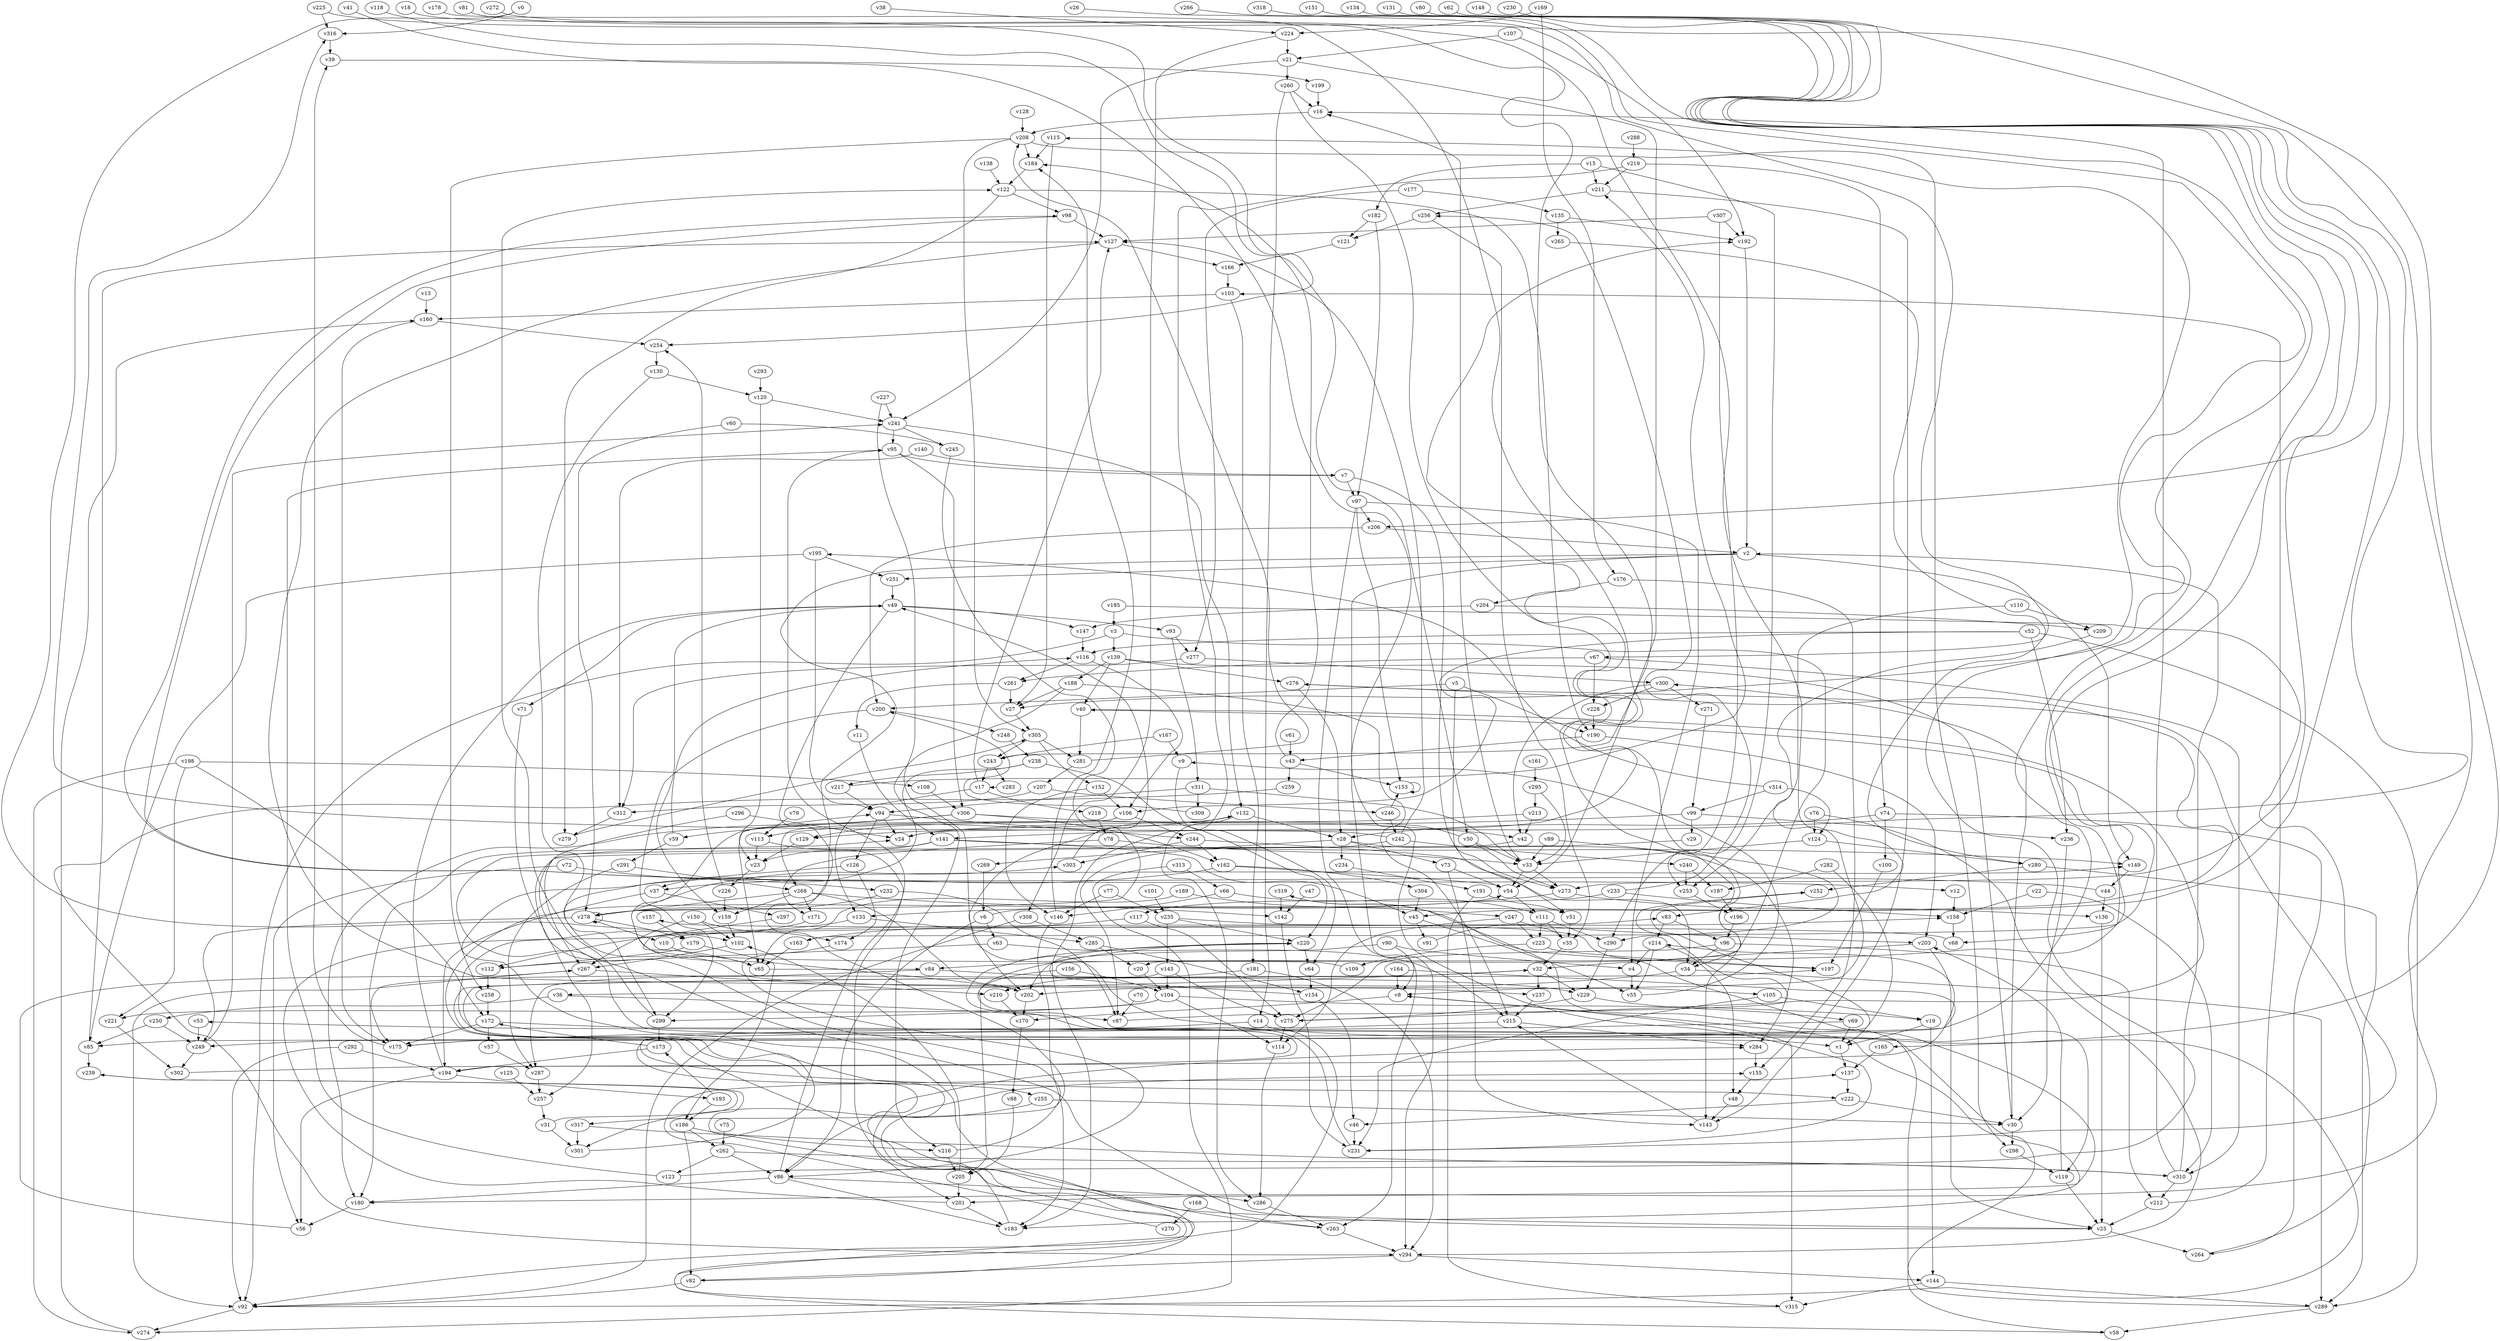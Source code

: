 // Benchmark game 478 - 320 vertices
// time_bound: 36
// targets: v178
digraph G {
    v0 [name="v0", player=0];
    v1 [name="v1", player=1];
    v2 [name="v2", player=1];
    v3 [name="v3", player=1];
    v4 [name="v4", player=1];
    v5 [name="v5", player=0];
    v6 [name="v6", player=1];
    v7 [name="v7", player=1];
    v8 [name="v8", player=0];
    v9 [name="v9", player=0];
    v10 [name="v10", player=0];
    v11 [name="v11", player=1];
    v12 [name="v12", player=0];
    v13 [name="v13", player=0];
    v14 [name="v14", player=1];
    v15 [name="v15", player=0];
    v16 [name="v16", player=0];
    v17 [name="v17", player=1];
    v18 [name="v18", player=1];
    v19 [name="v19", player=1];
    v20 [name="v20", player=1];
    v21 [name="v21", player=0];
    v22 [name="v22", player=0];
    v23 [name="v23", player=1];
    v24 [name="v24", player=0];
    v25 [name="v25", player=1];
    v26 [name="v26", player=1];
    v27 [name="v27", player=1];
    v28 [name="v28", player=1];
    v29 [name="v29", player=1];
    v30 [name="v30", player=0];
    v31 [name="v31", player=1];
    v32 [name="v32", player=0];
    v33 [name="v33", player=1];
    v34 [name="v34", player=0];
    v35 [name="v35", player=1];
    v36 [name="v36", player=1];
    v37 [name="v37", player=0];
    v38 [name="v38", player=0];
    v39 [name="v39", player=1];
    v40 [name="v40", player=1];
    v41 [name="v41", player=0];
    v42 [name="v42", player=0];
    v43 [name="v43", player=1];
    v44 [name="v44", player=0];
    v45 [name="v45", player=1];
    v46 [name="v46", player=0];
    v47 [name="v47", player=1];
    v48 [name="v48", player=0];
    v49 [name="v49", player=1];
    v50 [name="v50", player=0];
    v51 [name="v51", player=1];
    v52 [name="v52", player=0];
    v53 [name="v53", player=1];
    v54 [name="v54", player=1];
    v55 [name="v55", player=0];
    v56 [name="v56", player=0];
    v57 [name="v57", player=0];
    v58 [name="v58", player=1];
    v59 [name="v59", player=0];
    v60 [name="v60", player=0];
    v61 [name="v61", player=0];
    v62 [name="v62", player=1];
    v63 [name="v63", player=0];
    v64 [name="v64", player=0];
    v65 [name="v65", player=1];
    v66 [name="v66", player=0];
    v67 [name="v67", player=0];
    v68 [name="v68", player=0];
    v69 [name="v69", player=1];
    v70 [name="v70", player=1];
    v71 [name="v71", player=0];
    v72 [name="v72", player=1];
    v73 [name="v73", player=0];
    v74 [name="v74", player=0];
    v75 [name="v75", player=0];
    v76 [name="v76", player=0];
    v77 [name="v77", player=0];
    v78 [name="v78", player=0];
    v79 [name="v79", player=0];
    v80 [name="v80", player=1];
    v81 [name="v81", player=1];
    v82 [name="v82", player=1];
    v83 [name="v83", player=1];
    v84 [name="v84", player=0];
    v85 [name="v85", player=0];
    v86 [name="v86", player=1];
    v87 [name="v87", player=1];
    v88 [name="v88", player=0];
    v89 [name="v89", player=1];
    v90 [name="v90", player=0];
    v91 [name="v91", player=0];
    v92 [name="v92", player=0];
    v93 [name="v93", player=1];
    v94 [name="v94", player=0];
    v95 [name="v95", player=0];
    v96 [name="v96", player=1];
    v97 [name="v97", player=1];
    v98 [name="v98", player=0];
    v99 [name="v99", player=0];
    v100 [name="v100", player=0];
    v101 [name="v101", player=1];
    v102 [name="v102", player=0];
    v103 [name="v103", player=0];
    v104 [name="v104", player=0];
    v105 [name="v105", player=0];
    v106 [name="v106", player=1];
    v107 [name="v107", player=1];
    v108 [name="v108", player=0];
    v109 [name="v109", player=1];
    v110 [name="v110", player=1];
    v111 [name="v111", player=1];
    v112 [name="v112", player=1];
    v113 [name="v113", player=0];
    v114 [name="v114", player=1];
    v115 [name="v115", player=0];
    v116 [name="v116", player=0];
    v117 [name="v117", player=0];
    v118 [name="v118", player=1];
    v119 [name="v119", player=0];
    v120 [name="v120", player=1];
    v121 [name="v121", player=1];
    v122 [name="v122", player=0];
    v123 [name="v123", player=1];
    v124 [name="v124", player=1];
    v125 [name="v125", player=0];
    v126 [name="v126", player=1];
    v127 [name="v127", player=0];
    v128 [name="v128", player=0];
    v129 [name="v129", player=0];
    v130 [name="v130", player=0];
    v131 [name="v131", player=1];
    v132 [name="v132", player=0];
    v133 [name="v133", player=1];
    v134 [name="v134", player=1];
    v135 [name="v135", player=0];
    v136 [name="v136", player=0];
    v137 [name="v137", player=0];
    v138 [name="v138", player=1];
    v139 [name="v139", player=1];
    v140 [name="v140", player=0];
    v141 [name="v141", player=0];
    v142 [name="v142", player=1];
    v143 [name="v143", player=1];
    v144 [name="v144", player=1];
    v145 [name="v145", player=0];
    v146 [name="v146", player=1];
    v147 [name="v147", player=0];
    v148 [name="v148", player=0];
    v149 [name="v149", player=1];
    v150 [name="v150", player=1];
    v151 [name="v151", player=1];
    v152 [name="v152", player=1];
    v153 [name="v153", player=1];
    v154 [name="v154", player=1];
    v155 [name="v155", player=1];
    v156 [name="v156", player=0];
    v157 [name="v157", player=0];
    v158 [name="v158", player=0];
    v159 [name="v159", player=1];
    v160 [name="v160", player=0];
    v161 [name="v161", player=1];
    v162 [name="v162", player=0];
    v163 [name="v163", player=1];
    v164 [name="v164", player=0];
    v165 [name="v165", player=0];
    v166 [name="v166", player=1];
    v167 [name="v167", player=0];
    v168 [name="v168", player=0];
    v169 [name="v169", player=1];
    v170 [name="v170", player=1];
    v171 [name="v171", player=1];
    v172 [name="v172", player=0];
    v173 [name="v173", player=0];
    v174 [name="v174", player=0];
    v175 [name="v175", player=0];
    v176 [name="v176", player=1];
    v177 [name="v177", player=1];
    v178 [name="v178", player=0, target=1];
    v179 [name="v179", player=0];
    v180 [name="v180", player=1];
    v181 [name="v181", player=0];
    v182 [name="v182", player=0];
    v183 [name="v183", player=0];
    v184 [name="v184", player=0];
    v185 [name="v185", player=1];
    v186 [name="v186", player=0];
    v187 [name="v187", player=1];
    v188 [name="v188", player=0];
    v189 [name="v189", player=0];
    v190 [name="v190", player=0];
    v191 [name="v191", player=0];
    v192 [name="v192", player=1];
    v193 [name="v193", player=0];
    v194 [name="v194", player=1];
    v195 [name="v195", player=1];
    v196 [name="v196", player=1];
    v197 [name="v197", player=1];
    v198 [name="v198", player=1];
    v199 [name="v199", player=1];
    v200 [name="v200", player=0];
    v201 [name="v201", player=0];
    v202 [name="v202", player=1];
    v203 [name="v203", player=1];
    v204 [name="v204", player=1];
    v205 [name="v205", player=0];
    v206 [name="v206", player=0];
    v207 [name="v207", player=1];
    v208 [name="v208", player=0];
    v209 [name="v209", player=0];
    v210 [name="v210", player=1];
    v211 [name="v211", player=1];
    v212 [name="v212", player=0];
    v213 [name="v213", player=1];
    v214 [name="v214", player=0];
    v215 [name="v215", player=1];
    v216 [name="v216", player=1];
    v217 [name="v217", player=0];
    v218 [name="v218", player=0];
    v219 [name="v219", player=0];
    v220 [name="v220", player=0];
    v221 [name="v221", player=1];
    v222 [name="v222", player=0];
    v223 [name="v223", player=0];
    v224 [name="v224", player=1];
    v225 [name="v225", player=0];
    v226 [name="v226", player=1];
    v227 [name="v227", player=0];
    v228 [name="v228", player=1];
    v229 [name="v229", player=1];
    v230 [name="v230", player=1];
    v231 [name="v231", player=1];
    v232 [name="v232", player=1];
    v233 [name="v233", player=0];
    v234 [name="v234", player=0];
    v235 [name="v235", player=1];
    v236 [name="v236", player=0];
    v237 [name="v237", player=1];
    v238 [name="v238", player=1];
    v239 [name="v239", player=0];
    v240 [name="v240", player=0];
    v241 [name="v241", player=0];
    v242 [name="v242", player=1];
    v243 [name="v243", player=0];
    v244 [name="v244", player=0];
    v245 [name="v245", player=0];
    v246 [name="v246", player=1];
    v247 [name="v247", player=0];
    v248 [name="v248", player=0];
    v249 [name="v249", player=0];
    v250 [name="v250", player=0];
    v251 [name="v251", player=0];
    v252 [name="v252", player=0];
    v253 [name="v253", player=1];
    v254 [name="v254", player=0];
    v255 [name="v255", player=0];
    v256 [name="v256", player=0];
    v257 [name="v257", player=0];
    v258 [name="v258", player=0];
    v259 [name="v259", player=0];
    v260 [name="v260", player=0];
    v261 [name="v261", player=1];
    v262 [name="v262", player=1];
    v263 [name="v263", player=1];
    v264 [name="v264", player=1];
    v265 [name="v265", player=0];
    v266 [name="v266", player=1];
    v267 [name="v267", player=1];
    v268 [name="v268", player=1];
    v269 [name="v269", player=1];
    v270 [name="v270", player=1];
    v271 [name="v271", player=0];
    v272 [name="v272", player=1];
    v273 [name="v273", player=1];
    v274 [name="v274", player=1];
    v275 [name="v275", player=0];
    v276 [name="v276", player=0];
    v277 [name="v277", player=1];
    v278 [name="v278", player=0];
    v279 [name="v279", player=0];
    v280 [name="v280", player=0];
    v281 [name="v281", player=1];
    v282 [name="v282", player=1];
    v283 [name="v283", player=1];
    v284 [name="v284", player=0];
    v285 [name="v285", player=1];
    v286 [name="v286", player=1];
    v287 [name="v287", player=1];
    v288 [name="v288", player=0];
    v289 [name="v289", player=0];
    v290 [name="v290", player=0];
    v291 [name="v291", player=0];
    v292 [name="v292", player=1];
    v293 [name="v293", player=0];
    v294 [name="v294", player=1];
    v295 [name="v295", player=1];
    v296 [name="v296", player=0];
    v297 [name="v297", player=0];
    v298 [name="v298", player=0];
    v299 [name="v299", player=1];
    v300 [name="v300", player=0];
    v301 [name="v301", player=0];
    v302 [name="v302", player=0];
    v303 [name="v303", player=1];
    v304 [name="v304", player=0];
    v305 [name="v305", player=0];
    v306 [name="v306", player=1];
    v307 [name="v307", player=1];
    v308 [name="v308", player=1];
    v309 [name="v309", player=1];
    v310 [name="v310", player=0];
    v311 [name="v311", player=0];
    v312 [name="v312", player=0];
    v313 [name="v313", player=1];
    v314 [name="v314", player=1];
    v315 [name="v315", player=1];
    v316 [name="v316", player=1];
    v317 [name="v317", player=1];
    v318 [name="v318", player=1];
    v319 [name="v319", player=0];

    v0 -> v102 [constraint="t >= 3"];
    v1 -> v137;
    v2 -> v278 [constraint="t < 8"];
    v3 -> v139;
    v4 -> v55;
    v5 -> v51;
    v6 -> v276 [constraint="t >= 5"];
    v7 -> v97;
    v8 -> v315;
    v9 -> v64;
    v10 -> v83 [constraint="t mod 4 == 3"];
    v11 -> v141;
    v12 -> v158;
    v13 -> v160;
    v14 -> v119;
    v15 -> v211;
    v16 -> v208;
    v17 -> v133;
    v18 -> v254 [constraint="t < 13"];
    v19 -> v1;
    v20 -> v104;
    v21 -> v241;
    v22 -> v310;
    v23 -> v226;
    v24 -> v192 [constraint="t < 5"];
    v25 -> v155 [constraint="t mod 2 == 1"];
    v26 -> v67 [constraint="t >= 5"];
    v27 -> v305;
    v28 -> v284;
    v29 -> v25 [constraint="t < 13"];
    v30 -> v300;
    v31 -> v239 [constraint="t mod 5 == 3"];
    v32 -> v229;
    v33 -> v54;
    v34 -> v289;
    v35 -> v32;
    v36 -> v250;
    v37 -> v194;
    v38 -> v224 [constraint="t >= 4"];
    v39 -> v199;
    v40 -> v281;
    v41 -> v231 [constraint="t >= 1"];
    v42 -> v1 [constraint="t < 14"];
    v43 -> v153;
    v44 -> v98 [constraint="t < 12"];
    v45 -> v91;
    v46 -> v231;
    v47 -> v142;
    v48 -> v143;
    v49 -> v317 [constraint="t mod 4 == 1"];
    v50 -> v129 [constraint="t >= 1"];
    v51 -> v35;
    v52 -> v106 [constraint="t >= 5"];
    v53 -> v249;
    v54 -> v111;
    v55 -> v9 [constraint="t mod 3 == 2"];
    v56 -> v267 [constraint="t >= 5"];
    v57 -> v287;
    v58 -> v132 [constraint="t >= 2"];
    v59 -> v116 [constraint="t mod 3 == 1"];
    v60 -> v245;
    v61 -> v43;
    v62 -> v45 [constraint="t mod 4 == 0"];
    v63 -> v112;
    v64 -> v154;
    v65 -> v84 [constraint="t < 7"];
    v66 -> v146;
    v67 -> v310;
    v68 -> v157 [constraint="t >= 5"];
    v69 -> v222 [constraint="t >= 1"];
    v70 -> v87;
    v71 -> v257;
    v72 -> v56;
    v73 -> v143;
    v74 -> v264;
    v75 -> v262;
    v76 -> v294 [constraint="t < 14"];
    v77 -> v235;
    v78 -> v171;
    v79 -> v113;
    v80 -> v206 [constraint="t mod 4 == 1"];
    v81 -> v243 [constraint="t mod 2 == 0"];
    v82 -> v284 [constraint="t >= 3"];
    v83 -> v96;
    v84 -> v175;
    v85 -> v127;
    v86 -> v95;
    v87 -> v252 [constraint="t >= 4"];
    v88 -> v205;
    v89 -> v290 [constraint="t mod 4 == 0"];
    v90 -> v8 [constraint="t >= 5"];
    v91 -> v35 [constraint="t < 9"];
    v92 -> v53 [constraint="t >= 5"];
    v93 -> v277;
    v94 -> v24;
    v95 -> v306;
    v96 -> v275;
    v97 -> v153;
    v98 -> v12 [constraint="t < 15"];
    v99 -> v129;
    v100 -> v197;
    v101 -> v235;
    v102 -> v267;
    v103 -> v181;
    v104 -> v221 [constraint="t < 6"];
    v105 -> v231;
    v106 -> v23 [constraint="t >= 4"];
    v107 -> v21;
    v108 -> v306;
    v109 -> v303 [constraint="t < 15"];
    v110 -> v209;
    v111 -> v223;
    v112 -> v258;
    v113 -> v201;
    v114 -> v286;
    v115 -> v184;
    v116 -> v261;
    v117 -> v275;
    v118 -> v50 [constraint="t >= 1"];
    v119 -> v25;
    v120 -> v241;
    v121 -> v166;
    v122 -> v190;
    v123 -> v115 [constraint="t < 15"];
    v124 -> v280;
    v125 -> v257;
    v126 -> v237 [constraint="t < 11"];
    v127 -> v105 [constraint="t mod 4 == 0"];
    v128 -> v208;
    v129 -> v23;
    v130 -> v299;
    v131 -> v273 [constraint="t < 13"];
    v132 -> v28;
    v133 -> v285;
    v134 -> v68 [constraint="t < 7"];
    v135 -> v265;
    v136 -> v25;
    v137 -> v222;
    v138 -> v122;
    v139 -> v188;
    v140 -> v312;
    v141 -> v45;
    v142 -> v231;
    v143 -> v215;
    v144 -> v315;
    v145 -> v104;
    v146 -> v183;
    v147 -> v116;
    v148 -> v141 [constraint="t < 12"];
    v149 -> v44;
    v150 -> v267;
    v151 -> v84 [constraint="t mod 3 == 2"];
    v152 -> v146;
    v153 -> v153;
    v154 -> v220 [constraint="t < 7"];
    v155 -> v48;
    v156 -> v104;
    v157 -> v179;
    v158 -> v68;
    v159 -> v102;
    v160 -> v175;
    v161 -> v295;
    v162 -> v304;
    v163 -> v40 [constraint="t mod 4 == 0"];
    v164 -> v85 [constraint="t mod 3 == 2"];
    v165 -> v137;
    v166 -> v103;
    v167 -> v9;
    v168 -> v270;
    v169 -> v224;
    v170 -> v88;
    v171 -> v86 [constraint="t < 5"];
    v172 -> v57;
    v173 -> v172 [constraint="t mod 3 == 1"];
    v174 -> v86 [constraint="t < 7"];
    v175 -> v39;
    v176 -> v204;
    v177 -> v277;
    v178 -> v20 [constraint="t >= 3"];
    v179 -> v186;
    v180 -> v56;
    v181 -> v210;
    v182 -> v97;
    v183 -> v197 [constraint="t < 10"];
    v184 -> v122;
    v185 -> v231 [constraint="t < 12"];
    v186 -> v216;
    v187 -> v196;
    v188 -> v215;
    v189 -> v247;
    v190 -> v43;
    v191 -> v315;
    v192 -> v2;
    v193 -> v173;
    v194 -> v56;
    v195 -> v94;
    v196 -> v96;
    v197 -> v319 [constraint="t mod 2 == 1"];
    v198 -> v108;
    v199 -> v16;
    v200 -> v299;
    v201 -> v158 [constraint="t mod 5 == 2"];
    v202 -> v94 [constraint="t mod 4 == 2"];
    v203 -> v32;
    v204 -> v209;
    v205 -> v201;
    v206 -> v200;
    v207 -> v246;
    v208 -> v298;
    v209 -> v8 [constraint="t mod 4 == 2"];
    v210 -> v170;
    v211 -> v143;
    v212 -> v103;
    v213 -> v24 [constraint="t >= 5"];
    v214 -> v55;
    v215 -> v255 [constraint="t mod 3 == 2"];
    v216 -> v24 [constraint="t < 6"];
    v217 -> v211 [constraint="t >= 5"];
    v218 -> v78;
    v219 -> v183;
    v220 -> v194 [constraint="t mod 5 == 2"];
    v221 -> v302;
    v222 -> v30;
    v223 -> v109;
    v224 -> v308;
    v225 -> v165 [constraint="t >= 4"];
    v226 -> v254;
    v227 -> v202;
    v228 -> v190;
    v229 -> v275;
    v230 -> v180 [constraint="t mod 4 == 1"];
    v231 -> v220 [constraint="t < 6"];
    v232 -> v87;
    v233 -> v256 [constraint="t mod 5 == 1"];
    v234 -> v191 [constraint="t mod 3 == 0"];
    v235 -> v201 [constraint="t mod 2 == 0"];
    v236 -> v30;
    v237 -> v215;
    v238 -> v37 [constraint="t < 7"];
    v239 -> v92 [constraint="t < 14"];
    v240 -> v253;
    v241 -> v95;
    v242 -> v316 [constraint="t mod 4 == 2"];
    v243 -> v17;
    v244 -> v34;
    v245 -> v278 [constraint="t >= 5"];
    v246 -> v153 [constraint="t < 12"];
    v247 -> v203;
    v248 -> v238;
    v249 -> v241;
    v250 -> v85;
    v251 -> v49;
    v252 -> v175 [constraint="t mod 5 == 2"];
    v253 -> v196;
    v254 -> v130;
    v255 -> v30;
    v256 -> v35;
    v257 -> v31;
    v258 -> v172;
    v259 -> v294 [constraint="t < 11"];
    v260 -> v34 [constraint="t >= 1"];
    v261 -> v11;
    v262 -> v310;
    v263 -> v149 [constraint="t >= 2"];
    v264 -> v276 [constraint="t mod 2 == 1"];
    v265 -> v280 [constraint="t >= 2"];
    v266 -> v27 [constraint="t >= 1"];
    v267 -> v210;
    v268 -> v171;
    v269 -> v6;
    v270 -> v137 [constraint="t < 7"];
    v271 -> v99;
    v272 -> v83 [constraint="t < 13"];
    v273 -> v136;
    v274 -> v160;
    v275 -> v40 [constraint="t >= 3"];
    v276 -> v28;
    v277 -> v312;
    v278 -> v179;
    v279 -> v305 [constraint="t < 14"];
    v280 -> v252;
    v281 -> v208 [constraint="t < 9"];
    v282 -> v1;
    v283 -> v17 [constraint="t mod 5 == 1"];
    v284 -> v155;
    v285 -> v20;
    v286 -> v263;
    v287 -> v257;
    v288 -> v219;
    v289 -> v8 [constraint="t < 5"];
    v290 -> v229;
    v291 -> v287;
    v292 -> v194;
    v293 -> v120;
    v294 -> v144;
    v295 -> v33;
    v296 -> v267;
    v297 -> v65 [constraint="t >= 1"];
    v298 -> v119;
    v299 -> v173;
    v300 -> v228;
    v301 -> v54 [constraint="t mod 2 == 0"];
    v302 -> v214 [constraint="t < 6"];
    v303 -> v49;
    v304 -> v45;
    v305 -> v243;
    v306 -> v42;
    v307 -> v192;
    v308 -> v92;
    v309 -> v200 [constraint="t >= 1"];
    v310 -> v212;
    v311 -> v309;
    v312 -> v279;
    v313 -> v66;
    v314 -> v195 [constraint="t mod 3 == 0"];
    v315 -> v32 [constraint="t mod 4 == 0"];
    v316 -> v39;
    v317 -> v310 [constraint="t >= 4"];
    v318 -> v249 [constraint="t >= 2"];
    v319 -> v183 [constraint="t mod 5 == 0"];
    v273 -> v133;
    v15 -> v253;
    v96 -> v34;
    v241 -> v132;
    v244 -> v303;
    v49 -> v159;
    v313 -> v274;
    v146 -> v184;
    v219 -> v74;
    v177 -> v135;
    v115 -> v27;
    v233 -> v158;
    v181 -> v294;
    v139 -> v40;
    v278 -> v10;
    v164 -> v8;
    v78 -> v33;
    v50 -> v33;
    v255 -> v301;
    v73 -> v54;
    v244 -> v162;
    v182 -> v121;
    v86 -> v183;
    v2 -> v251;
    v188 -> v27;
    v49 -> v93;
    v277 -> v300;
    v281 -> v207;
    v28 -> v73;
    v77 -> v146;
    v261 -> v27;
    v30 -> v298;
    v67 -> v228;
    v130 -> v120;
    v6 -> v86;
    v122 -> v98;
    v107 -> v192;
    v14 -> v175;
    v295 -> v213;
    v37 -> v297;
    v82 -> v92;
    v97 -> v206;
    v17 -> v127;
    v150 -> v174;
    v307 -> v290;
    v188 -> v216;
    v289 -> v58;
    v99 -> v29;
    v32 -> v237;
    v111 -> v290;
    v7 -> v273;
    v300 -> v271;
    v186 -> v262;
    v201 -> v183;
    v314 -> v124;
    v238 -> v217;
    v229 -> v69;
    v233 -> v117;
    v267 -> v92;
    v132 -> v113;
    v111 -> v35;
    v141 -> v180;
    v5 -> v200;
    v104 -> v19;
    v167 -> v243;
    v242 -> v240;
    v50 -> v273;
    v162 -> v54;
    v275 -> v114;
    v145 -> v287;
    v195 -> v85;
    v90 -> v4;
    v305 -> v152;
    v0 -> v316;
    v99 -> v236;
    v294 -> v82;
    v206 -> v2;
    v10 -> v65;
    v190 -> v203;
    v52 -> v236;
    v198 -> v172;
    v126 -> v174;
    v311 -> v94;
    v156 -> v205;
    v217 -> v94;
    v120 -> v65;
    v204 -> v147;
    v247 -> v114;
    v226 -> v159;
    v33 -> v273;
    v90 -> v202;
    v94 -> v244;
    v17 -> v218;
    v43 -> v184;
    v163 -> v65;
    v141 -> v23;
    v72 -> v232;
    v141 -> v149;
    v152 -> v106;
    v307 -> v127;
    v60 -> v278;
    v208 -> v305;
    v67 -> v261;
    v145 -> v275;
    v250 -> v249;
    v310 -> v16;
    v291 -> v268;
    v86 -> v286;
    v86 -> v180;
    v310 -> v2;
    v278 -> v249;
    v3 -> v92;
    v215 -> v284;
    v139 -> v276;
    v176 -> v155;
    v59 -> v291;
    v195 -> v251;
    v74 -> v28;
    v243 -> v283;
    v242 -> v87;
    v21 -> v260;
    v242 -> v127;
    v247 -> v223;
    v15 -> v182;
    v268 -> v202;
    v241 -> v245;
    v8 -> v170;
    v63 -> v215;
    v222 -> v46;
    v22 -> v158;
    v299 -> v122;
    v214 -> v48;
    v116 -> v106;
    v256 -> v121;
    v235 -> v220;
    v212 -> v25;
    v280 -> v289;
    v98 -> v127;
    v104 -> v114;
    v103 -> v160;
    v198 -> v221;
    v268 -> v278;
    v106 -> v268;
    v85 -> v239;
    v260 -> v16;
    v49 -> v147;
    v154 -> v46;
    v28 -> v269;
    v238 -> v220;
    v285 -> v154;
    v110 -> v253;
    v300 -> v42;
    v207 -> v312;
    v5 -> v190;
    v74 -> v100;
    v132 -> v286;
    v219 -> v211;
    v2 -> v294;
    v135 -> v192;
    v97 -> v4;
    v240 -> v187;
    v94 -> v126;
    v172 -> v175;
    v317 -> v301;
    v32 -> v36;
    v36 -> v87;
    v124 -> v33;
    v282 -> v187;
    v223 -> v197;
    v268 -> v159;
    v34 -> v202;
    v113 -> v23;
    v172 -> v58;
    v160 -> v254;
    v193 -> v186;
    v45 -> v55;
    v92 -> v274;
    v194 -> v193;
    v44 -> v136;
    v220 -> v64;
    v119 -> v203;
    v179 -> v112;
    v105 -> v19;
    v84 -> v229;
    v203 -> v25;
    v83 -> v214;
    v25 -> v264;
    v168 -> v263;
    v140 -> v7;
    v133 -> v112;
    v292 -> v92;
    v6 -> v63;
    v173 -> v194;
    v139 -> v30;
    v205 -> v102;
    v202 -> v170;
    v28 -> v234;
    v268 -> v142;
    v31 -> v301;
    v106 -> v244;
    v93 -> v311;
    v2 -> v149;
    v214 -> v4;
    v97 -> v263;
    v263 -> v294;
    v235 -> v145;
    v122 -> v279;
    v319 -> v142;
    v246 -> v242;
    v296 -> v24;
    v33 -> v16;
    v208 -> v184;
    v3 -> v143;
    v162 -> v37;
    v96 -> v212;
    v305 -> v281;
    v262 -> v86;
    v43 -> v259;
    v95 -> v7;
    v306 -> v162;
    v76 -> v124;
    v66 -> v111;
    v262 -> v123;
    v211 -> v256;
    v198 -> v274;
    v208 -> v258;
    v104 -> v299;
    v185 -> v3;
    v117 -> v163;
    v21 -> v54;
    v260 -> v14;
    v194 -> v49;
    v278 -> v278;
    v224 -> v21;
    v150 -> v102;
    v186 -> v82;
    v200 -> v248;
    v225 -> v316;
    v311 -> v33;
    v127 -> v166;
    v144 -> v289;
    v169 -> v176;
    v123 -> v95;
    v314 -> v99;
    v89 -> v33;
    v19 -> v144;
    v189 -> v65;
    v306 -> v180;
    v308 -> v285;
    v216 -> v205;
    v52 -> v289;
    v232 -> v278;
    v191 -> v51;
    v49 -> v71;
    v52 -> v116;
    v249 -> v302;
    v227 -> v241;
    v306 -> v59;
    v69 -> v1;
    v213 -> v42;
}
